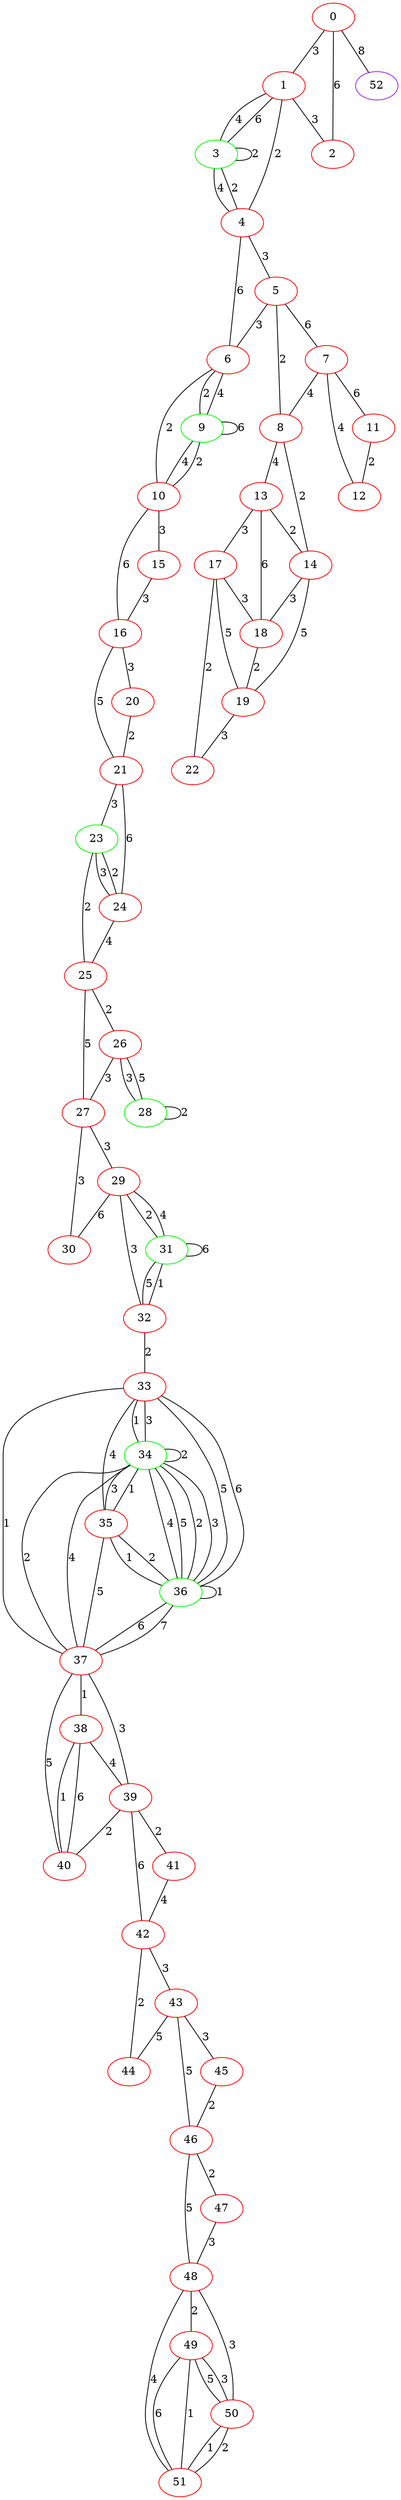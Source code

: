 graph "" {
0 [color=red, weight=1];
1 [color=red, weight=1];
2 [color=red, weight=1];
3 [color=green, weight=2];
4 [color=red, weight=1];
5 [color=red, weight=1];
6 [color=red, weight=1];
7 [color=red, weight=1];
8 [color=red, weight=1];
9 [color=green, weight=2];
10 [color=red, weight=1];
11 [color=red, weight=1];
12 [color=red, weight=1];
13 [color=red, weight=1];
14 [color=red, weight=1];
15 [color=red, weight=1];
16 [color=red, weight=1];
17 [color=red, weight=1];
18 [color=red, weight=1];
19 [color=red, weight=1];
20 [color=red, weight=1];
21 [color=red, weight=1];
22 [color=red, weight=1];
23 [color=green, weight=2];
24 [color=red, weight=1];
25 [color=red, weight=1];
26 [color=red, weight=1];
27 [color=red, weight=1];
28 [color=green, weight=2];
29 [color=red, weight=1];
30 [color=red, weight=1];
31 [color=green, weight=2];
32 [color=red, weight=1];
33 [color=red, weight=1];
34 [color=green, weight=2];
35 [color=red, weight=1];
36 [color=green, weight=2];
37 [color=red, weight=1];
38 [color=red, weight=1];
39 [color=red, weight=1];
40 [color=red, weight=1];
41 [color=red, weight=1];
42 [color=red, weight=1];
43 [color=red, weight=1];
44 [color=red, weight=1];
45 [color=red, weight=1];
46 [color=red, weight=1];
47 [color=red, weight=1];
48 [color=red, weight=1];
49 [color=red, weight=1];
50 [color=red, weight=1];
51 [color=red, weight=1];
52 [color=purple, weight=4];
0 -- 1  [key=0, label=3];
0 -- 2  [key=0, label=6];
0 -- 52  [key=0, label=8];
1 -- 2  [key=0, label=3];
1 -- 3  [key=0, label=6];
1 -- 3  [key=1, label=4];
1 -- 4  [key=0, label=2];
3 -- 3  [key=0, label=2];
3 -- 4  [key=0, label=4];
3 -- 4  [key=1, label=2];
4 -- 5  [key=0, label=3];
4 -- 6  [key=0, label=6];
5 -- 8  [key=0, label=2];
5 -- 6  [key=0, label=3];
5 -- 7  [key=0, label=6];
6 -- 9  [key=0, label=2];
6 -- 9  [key=1, label=4];
6 -- 10  [key=0, label=2];
7 -- 8  [key=0, label=4];
7 -- 11  [key=0, label=6];
7 -- 12  [key=0, label=4];
8 -- 13  [key=0, label=4];
8 -- 14  [key=0, label=2];
9 -- 9  [key=0, label=6];
9 -- 10  [key=0, label=4];
9 -- 10  [key=1, label=2];
10 -- 16  [key=0, label=6];
10 -- 15  [key=0, label=3];
11 -- 12  [key=0, label=2];
13 -- 17  [key=0, label=3];
13 -- 18  [key=0, label=6];
13 -- 14  [key=0, label=2];
14 -- 18  [key=0, label=3];
14 -- 19  [key=0, label=5];
15 -- 16  [key=0, label=3];
16 -- 20  [key=0, label=3];
16 -- 21  [key=0, label=5];
17 -- 18  [key=0, label=3];
17 -- 19  [key=0, label=5];
17 -- 22  [key=0, label=2];
18 -- 19  [key=0, label=2];
19 -- 22  [key=0, label=3];
20 -- 21  [key=0, label=2];
21 -- 24  [key=0, label=6];
21 -- 23  [key=0, label=3];
23 -- 24  [key=0, label=3];
23 -- 24  [key=1, label=2];
23 -- 25  [key=0, label=2];
24 -- 25  [key=0, label=4];
25 -- 26  [key=0, label=2];
25 -- 27  [key=0, label=5];
26 -- 27  [key=0, label=3];
26 -- 28  [key=0, label=3];
26 -- 28  [key=1, label=5];
27 -- 29  [key=0, label=3];
27 -- 30  [key=0, label=3];
28 -- 28  [key=0, label=2];
29 -- 32  [key=0, label=3];
29 -- 30  [key=0, label=6];
29 -- 31  [key=0, label=2];
29 -- 31  [key=1, label=4];
31 -- 32  [key=0, label=5];
31 -- 32  [key=1, label=1];
31 -- 31  [key=0, label=6];
32 -- 33  [key=0, label=2];
33 -- 34  [key=0, label=1];
33 -- 34  [key=1, label=3];
33 -- 35  [key=0, label=4];
33 -- 36  [key=0, label=5];
33 -- 36  [key=1, label=6];
33 -- 37  [key=0, label=1];
34 -- 34  [key=0, label=2];
34 -- 35  [key=0, label=3];
34 -- 35  [key=1, label=1];
34 -- 36  [key=0, label=4];
34 -- 36  [key=1, label=5];
34 -- 36  [key=2, label=2];
34 -- 36  [key=3, label=3];
34 -- 37  [key=0, label=2];
34 -- 37  [key=1, label=4];
35 -- 36  [key=0, label=1];
35 -- 36  [key=1, label=2];
35 -- 37  [key=0, label=5];
36 -- 36  [key=0, label=1];
36 -- 37  [key=0, label=6];
36 -- 37  [key=1, label=7];
37 -- 38  [key=0, label=1];
37 -- 39  [key=0, label=3];
37 -- 40  [key=0, label=5];
38 -- 40  [key=0, label=1];
38 -- 40  [key=1, label=6];
38 -- 39  [key=0, label=4];
39 -- 40  [key=0, label=2];
39 -- 41  [key=0, label=2];
39 -- 42  [key=0, label=6];
41 -- 42  [key=0, label=4];
42 -- 43  [key=0, label=3];
42 -- 44  [key=0, label=2];
43 -- 44  [key=0, label=5];
43 -- 45  [key=0, label=3];
43 -- 46  [key=0, label=5];
45 -- 46  [key=0, label=2];
46 -- 48  [key=0, label=5];
46 -- 47  [key=0, label=2];
47 -- 48  [key=0, label=3];
48 -- 49  [key=0, label=2];
48 -- 50  [key=0, label=3];
48 -- 51  [key=0, label=4];
49 -- 50  [key=0, label=5];
49 -- 50  [key=1, label=3];
49 -- 51  [key=0, label=6];
49 -- 51  [key=1, label=1];
50 -- 51  [key=0, label=1];
50 -- 51  [key=1, label=2];
}
